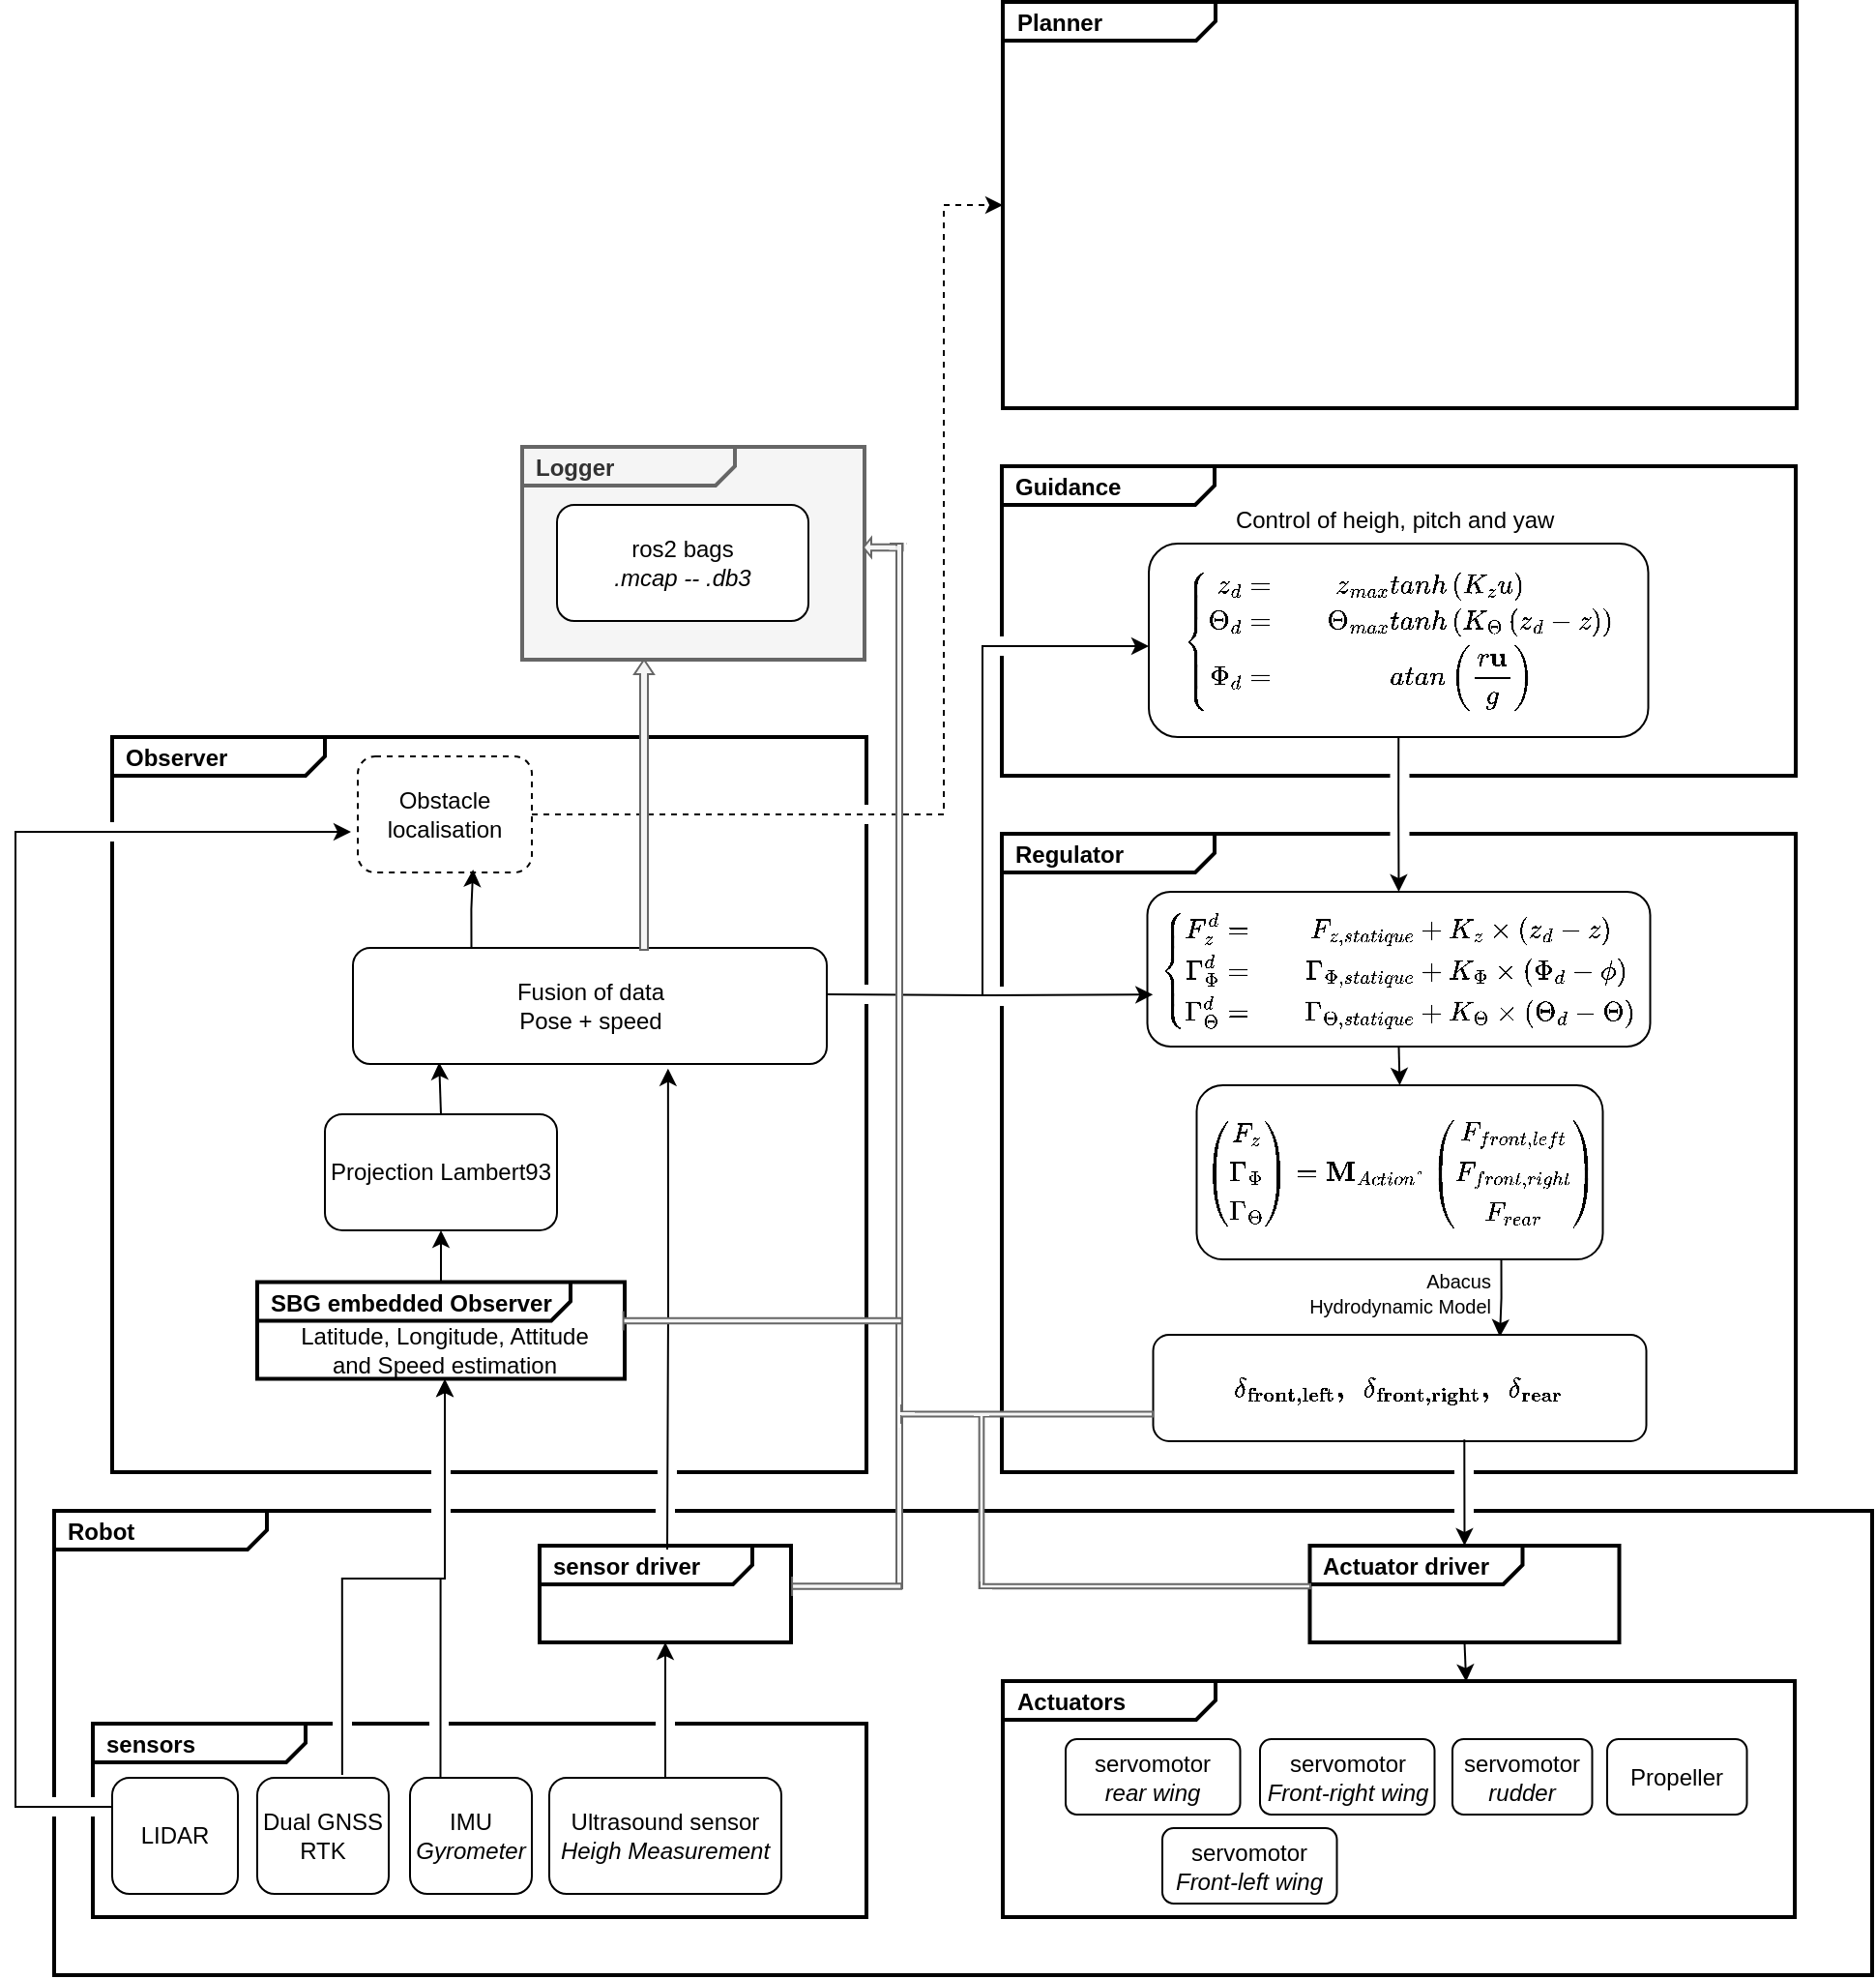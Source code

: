 <mxfile version="23.1.5" type="device">
  <diagram name="Page-1" id="929967ad-93f9-6ef4-fab6-5d389245f69c">
    <mxGraphModel dx="3000.5" dy="1972" grid="1" gridSize="10" guides="1" tooltips="1" connect="1" arrows="1" fold="1" page="1" pageScale="1.5" pageWidth="1169" pageHeight="826" background="none" math="1" shadow="0">
      <root>
        <mxCell id="0" style=";html=1;" />
        <mxCell id="1" style=";html=1;" parent="0" />
        <mxCell id="0AuDwcJIDdCjQ-R97GEU-4" value="&lt;p style=&quot;margin:0px;margin-top:4px;margin-left:7px;text-align:left;&quot;&gt;&lt;b&gt;Observer&lt;/b&gt;&lt;/p&gt;" style="html=1;shape=mxgraph.sysml.package;overflow=fill;labelX=110;strokeWidth=2;align=center;" vertex="1" parent="1">
          <mxGeometry x="-650" y="290" width="390" height="380" as="geometry" />
        </mxCell>
        <mxCell id="0AuDwcJIDdCjQ-R97GEU-57" value="" style="rounded=0;whiteSpace=wrap;html=1;strokeColor=none;" vertex="1" parent="1">
          <mxGeometry x="-666" y="334" width="28" height="10" as="geometry" />
        </mxCell>
        <mxCell id="0AuDwcJIDdCjQ-R97GEU-1" value="&lt;p style=&quot;margin:0px;margin-top:4px;margin-left:7px;text-align:left;&quot;&gt;&lt;b&gt;Logger&lt;/b&gt;&lt;/p&gt;" style="html=1;shape=mxgraph.sysml.package;overflow=fill;labelX=110;strokeWidth=2;align=center;fillColor=#f5f5f5;fontColor=#333333;strokeColor=#666666;" vertex="1" parent="1">
          <mxGeometry x="-438" y="140" width="177" height="110" as="geometry" />
        </mxCell>
        <mxCell id="0AuDwcJIDdCjQ-R97GEU-2" value="&lt;p style=&quot;margin:0px;margin-top:4px;margin-left:7px;text-align:left;&quot;&gt;&lt;b&gt;Guidance&lt;/b&gt;&lt;/p&gt;" style="html=1;shape=mxgraph.sysml.package;overflow=fill;labelX=110;strokeWidth=2;align=center;" vertex="1" parent="1">
          <mxGeometry x="-190" y="150" width="410.5" height="160" as="geometry" />
        </mxCell>
        <mxCell id="0AuDwcJIDdCjQ-R97GEU-3" value="&lt;p style=&quot;margin:0px;margin-top:4px;margin-left:7px;text-align:left;&quot;&gt;&lt;b&gt;Regulator&lt;/b&gt;&lt;/p&gt;" style="html=1;shape=mxgraph.sysml.package;overflow=fill;labelX=110;strokeWidth=2;align=center;" vertex="1" parent="1">
          <mxGeometry x="-190" y="340" width="410.5" height="330" as="geometry" />
        </mxCell>
        <mxCell id="0AuDwcJIDdCjQ-R97GEU-5" value="&lt;p style=&quot;margin:0px;margin-top:4px;margin-left:7px;text-align:left;&quot;&gt;&lt;b&gt;Robot&lt;/b&gt;&lt;/p&gt;" style="html=1;shape=mxgraph.sysml.package;overflow=fill;labelX=110;strokeWidth=2;align=center;" vertex="1" parent="1">
          <mxGeometry x="-680" y="690" width="940" height="240" as="geometry" />
        </mxCell>
        <mxCell id="0AuDwcJIDdCjQ-R97GEU-6" value="&lt;p style=&quot;margin:0px;margin-top:4px;margin-left:7px;text-align:left;&quot;&gt;&lt;b&gt;Actuator driver&lt;/b&gt;&lt;/p&gt;" style="html=1;shape=mxgraph.sysml.package;overflow=fill;labelX=110;strokeWidth=2;align=center;" vertex="1" parent="1">
          <mxGeometry x="-30.75" y="708" width="160" height="50" as="geometry" />
        </mxCell>
        <mxCell id="0AuDwcJIDdCjQ-R97GEU-7" value="&lt;p style=&quot;margin:0px;margin-top:4px;margin-left:7px;text-align:left;&quot;&gt;&lt;b&gt;Actuators&lt;/b&gt;&lt;/p&gt;" style="html=1;shape=mxgraph.sysml.package;overflow=fill;labelX=110;strokeWidth=2;align=center;" vertex="1" parent="1">
          <mxGeometry x="-189.5" y="778" width="409.5" height="122" as="geometry" />
        </mxCell>
        <mxCell id="0AuDwcJIDdCjQ-R97GEU-9" value="&lt;p style=&quot;margin:0px;margin-top:4px;margin-left:7px;text-align:left;&quot;&gt;&lt;b&gt;sensors&lt;/b&gt;&lt;/p&gt;" style="html=1;shape=mxgraph.sysml.package;overflow=fill;labelX=110;strokeWidth=2;align=center;" vertex="1" parent="1">
          <mxGeometry x="-660" y="800" width="400" height="100" as="geometry" />
        </mxCell>
        <mxCell id="0AuDwcJIDdCjQ-R97GEU-10" value="&lt;p style=&quot;margin:0px;margin-top:4px;margin-left:7px;text-align:left;&quot;&gt;&lt;b&gt;sensor driver&lt;/b&gt;&lt;/p&gt;" style="html=1;shape=mxgraph.sysml.package;overflow=fill;labelX=110;strokeWidth=2;align=center;" vertex="1" parent="1">
          <mxGeometry x="-429" y="708" width="130" height="50" as="geometry" />
        </mxCell>
        <mxCell id="0AuDwcJIDdCjQ-R97GEU-12" value="ros2 bags&lt;br&gt;&lt;i&gt;.mcap -- .db3&lt;/i&gt;" style="rounded=1;whiteSpace=wrap;html=1;" vertex="1" parent="1">
          <mxGeometry x="-420" y="170" width="130" height="60" as="geometry" />
        </mxCell>
        <mxCell id="0AuDwcJIDdCjQ-R97GEU-53" style="edgeStyle=orthogonalEdgeStyle;rounded=0;orthogonalLoop=1;jettySize=auto;html=1;exitX=0.5;exitY=0;exitDx=0;exitDy=0;entryX=0.182;entryY=0.987;entryDx=0;entryDy=0;entryPerimeter=0;" edge="1" parent="1" source="0AuDwcJIDdCjQ-R97GEU-13" target="0AuDwcJIDdCjQ-R97GEU-25">
          <mxGeometry relative="1" as="geometry" />
        </mxCell>
        <mxCell id="0AuDwcJIDdCjQ-R97GEU-13" value="Projection Lambert93" style="rounded=1;whiteSpace=wrap;html=1;" vertex="1" parent="1">
          <mxGeometry x="-540" y="485" width="120" height="60" as="geometry" />
        </mxCell>
        <mxCell id="0AuDwcJIDdCjQ-R97GEU-16" style="edgeStyle=orthogonalEdgeStyle;rounded=0;orthogonalLoop=1;jettySize=auto;html=1;exitX=0.5;exitY=1;exitDx=0;exitDy=0;entryX=0.5;entryY=0;entryDx=0;entryDy=0;" edge="1" parent="1" source="0AuDwcJIDdCjQ-R97GEU-14" target="0AuDwcJIDdCjQ-R97GEU-15">
          <mxGeometry relative="1" as="geometry" />
        </mxCell>
        <mxCell id="0AuDwcJIDdCjQ-R97GEU-14" value="$$&lt;br&gt;\left\{\begin{align}&lt;br&gt;F_z^d &amp;amp;= &amp;amp;F_{z,statique} &amp;amp;+ K_z \times (z_d-z) \\&lt;br&gt;\Gamma_{\Phi}^d &amp;amp;= &amp;amp;\Gamma_{\Phi,statique} &amp;amp;+K_{\Phi} \times (\Phi_d-\phi) \\&lt;br&gt;\Gamma_{\Theta}^d &amp;amp;= &amp;amp;\Gamma_{\Theta,statique} &amp;amp;+K_{\Theta} \times (\Theta_d-\Theta) \\&lt;br&gt;\end{align}\right.&lt;br&gt;$$" style="rounded=1;whiteSpace=wrap;html=1;" vertex="1" parent="1">
          <mxGeometry x="-114.75" y="370" width="260" height="80" as="geometry" />
        </mxCell>
        <mxCell id="0AuDwcJIDdCjQ-R97GEU-19" value="" style="edgeStyle=orthogonalEdgeStyle;rounded=0;orthogonalLoop=1;jettySize=auto;html=1;exitX=0.75;exitY=1;exitDx=0;exitDy=0;entryX=0.703;entryY=0.018;entryDx=0;entryDy=0;entryPerimeter=0;" edge="1" parent="1" source="0AuDwcJIDdCjQ-R97GEU-15" target="0AuDwcJIDdCjQ-R97GEU-17">
          <mxGeometry relative="1" as="geometry" />
        </mxCell>
        <mxCell id="0AuDwcJIDdCjQ-R97GEU-15" value="$$&lt;br&gt;\pmatrix{F_z\\\Gamma_{\Phi}\\\Gamma_{\Theta}}&lt;br&gt;=&lt;br&gt;\mathbf{M}_{Action°} \pmatrix{F_{front,left}\\F_{front,right}\\F_{rear}}&lt;br&gt;$$" style="rounded=1;whiteSpace=wrap;html=1;" vertex="1" parent="1">
          <mxGeometry x="-89.25" y="470" width="210" height="90" as="geometry" />
        </mxCell>
        <mxCell id="0AuDwcJIDdCjQ-R97GEU-17" value="$$ \mathbf{\delta_{front,left} , \ \ \delta_{front,right} ,&amp;nbsp; &amp;nbsp;\ \ \delta_{rear}} $$" style="rounded=1;whiteSpace=wrap;html=1;fontStyle=1" vertex="1" parent="1">
          <mxGeometry x="-111.75" y="599" width="255" height="55" as="geometry" />
        </mxCell>
        <mxCell id="0AuDwcJIDdCjQ-R97GEU-20" value="&lt;font style=&quot;font-size: 10px;&quot;&gt;Abacus&lt;br&gt;&lt;div style=&quot;&quot;&gt;&lt;span style=&quot;background-color: initial;&quot;&gt;Hydrodynamic Model&lt;/span&gt;&lt;/div&gt;&lt;/font&gt;" style="text;html=1;align=right;verticalAlign=middle;whiteSpace=wrap;rounded=0;" vertex="1" parent="1">
          <mxGeometry x="-54.25" y="562" width="119.25" height="30" as="geometry" />
        </mxCell>
        <mxCell id="0AuDwcJIDdCjQ-R97GEU-21" value="$$&lt;br&gt;\left\{\begin{align}&lt;br&gt;z_d &amp;amp;= &amp;amp;z_{max} &amp;amp;\mathcal{tanh}\left(K_z u\right) \\&lt;br&gt;\Theta_d &amp;amp;= &amp;amp;\Theta_{max} &amp;amp;\mathcal{tanh}\left(K_{\Theta} \left(z_d-z\right)\right)\\&lt;br&gt;\Phi_d &amp;amp;=&amp;amp; &amp;amp; \mathcal{atan}\left(\frac{r\mathbf{u}&lt;br&gt;}{g}\right)&lt;br&gt;\end{align}\right.&lt;br&gt;$$" style="rounded=1;whiteSpace=wrap;html=1;" vertex="1" parent="1">
          <mxGeometry x="-114" y="190" width="258.25" height="100" as="geometry" />
        </mxCell>
        <mxCell id="0AuDwcJIDdCjQ-R97GEU-23" value="Control of heigh, pitch and yaw&amp;nbsp;&lt;div&gt;&lt;br/&gt;&lt;/div&gt;" style="text;html=1;align=center;verticalAlign=middle;whiteSpace=wrap;rounded=0;" vertex="1" parent="1">
          <mxGeometry x="-120" y="180" width="270" height="10" as="geometry" />
        </mxCell>
        <mxCell id="0AuDwcJIDdCjQ-R97GEU-24" value="&lt;p style=&quot;margin:0px;margin-top:4px;margin-left:7px;text-align:left;&quot;&gt;&lt;b&gt;Planner&lt;/b&gt;&lt;/p&gt;" style="html=1;shape=mxgraph.sysml.package;overflow=fill;labelX=110;strokeWidth=2;align=center;" vertex="1" parent="1">
          <mxGeometry x="-189.5" y="-90" width="410.5" height="210" as="geometry" />
        </mxCell>
        <mxCell id="0AuDwcJIDdCjQ-R97GEU-25" value="Fusion of data&lt;br&gt;Pose + speed" style="rounded=1;whiteSpace=wrap;html=1;" vertex="1" parent="1">
          <mxGeometry x="-525.5" y="399" width="245" height="60" as="geometry" />
        </mxCell>
        <mxCell id="0AuDwcJIDdCjQ-R97GEU-26" value="Dual GNSS&lt;br&gt;RTK" style="rounded=1;whiteSpace=wrap;html=1;" vertex="1" parent="1">
          <mxGeometry x="-575" y="828" width="68" height="60" as="geometry" />
        </mxCell>
        <mxCell id="0AuDwcJIDdCjQ-R97GEU-27" value="IMU&lt;br&gt;&lt;i&gt;Gyrometer&lt;/i&gt;" style="rounded=1;whiteSpace=wrap;html=1;" vertex="1" parent="1">
          <mxGeometry x="-496" y="828" width="63" height="60" as="geometry" />
        </mxCell>
        <mxCell id="0AuDwcJIDdCjQ-R97GEU-28" value="Ultrasound sensor&lt;br&gt;&lt;i&gt;Heigh Measurement&lt;/i&gt;" style="rounded=1;whiteSpace=wrap;html=1;" vertex="1" parent="1">
          <mxGeometry x="-424" y="828" width="120" height="60" as="geometry" />
        </mxCell>
        <mxCell id="0AuDwcJIDdCjQ-R97GEU-31" value="LIDAR" style="rounded=1;whiteSpace=wrap;html=1;" vertex="1" parent="1">
          <mxGeometry x="-650" y="828" width="65" height="60" as="geometry" />
        </mxCell>
        <mxCell id="0AuDwcJIDdCjQ-R97GEU-33" value="Obstacle localisation" style="rounded=1;whiteSpace=wrap;html=1;dashed=1;" vertex="1" parent="1">
          <mxGeometry x="-523" y="300" width="90" height="60" as="geometry" />
        </mxCell>
        <mxCell id="0AuDwcJIDdCjQ-R97GEU-47" style="edgeStyle=orthogonalEdgeStyle;rounded=0;orthogonalLoop=1;jettySize=auto;html=1;exitX=0.5;exitY=0;exitDx=0;exitDy=0;exitPerimeter=0;entryX=0.5;entryY=1;entryDx=0;entryDy=0;" edge="1" parent="1" source="0AuDwcJIDdCjQ-R97GEU-42" target="0AuDwcJIDdCjQ-R97GEU-13">
          <mxGeometry relative="1" as="geometry" />
        </mxCell>
        <mxCell id="0AuDwcJIDdCjQ-R97GEU-42" value="&lt;p style=&quot;margin:0px;margin-top:4px;margin-left:7px;text-align:left;&quot;&gt;&lt;b&gt;SBG embedded Observer&lt;/b&gt;&lt;/p&gt;" style="html=1;shape=mxgraph.sysml.package;overflow=fill;labelX=162.5;strokeWidth=2;align=center;" vertex="1" parent="1">
          <mxGeometry x="-575" y="571.75" width="190" height="50" as="geometry" />
        </mxCell>
        <mxCell id="0AuDwcJIDdCjQ-R97GEU-43" value="Latitude, Longitude, Attitude and Speed estimation" style="text;html=1;align=center;verticalAlign=middle;whiteSpace=wrap;rounded=0;" vertex="1" parent="1">
          <mxGeometry x="-563" y="592" width="170" height="30" as="geometry" />
        </mxCell>
        <mxCell id="0AuDwcJIDdCjQ-R97GEU-59" value="" style="rounded=0;whiteSpace=wrap;html=1;strokeColor=none;" vertex="1" parent="1">
          <mxGeometry x="-690" y="838" width="32" height="10" as="geometry" />
        </mxCell>
        <mxCell id="0AuDwcJIDdCjQ-R97GEU-55" style="edgeStyle=orthogonalEdgeStyle;rounded=0;orthogonalLoop=1;jettySize=auto;html=1;exitX=0;exitY=0.25;exitDx=0;exitDy=0;entryX=-0.039;entryY=0.65;entryDx=0;entryDy=0;entryPerimeter=0;" edge="1" parent="1" source="0AuDwcJIDdCjQ-R97GEU-31" target="0AuDwcJIDdCjQ-R97GEU-33">
          <mxGeometry relative="1" as="geometry">
            <Array as="points">
              <mxPoint x="-700" y="843" />
              <mxPoint x="-700" y="339" />
            </Array>
          </mxGeometry>
        </mxCell>
        <mxCell id="0AuDwcJIDdCjQ-R97GEU-61" value="" style="rounded=0;whiteSpace=wrap;html=1;strokeColor=none;" vertex="1" parent="1">
          <mxGeometry x="-536" y="796" width="10" height="10" as="geometry" />
        </mxCell>
        <mxCell id="0AuDwcJIDdCjQ-R97GEU-52" style="edgeStyle=orthogonalEdgeStyle;rounded=0;orthogonalLoop=1;jettySize=auto;html=1;exitX=0.646;exitY=-0.024;exitDx=0;exitDy=0;entryX=0.5;entryY=1;entryDx=0;entryDy=0;exitPerimeter=0;" edge="1" parent="1" source="0AuDwcJIDdCjQ-R97GEU-26" target="0AuDwcJIDdCjQ-R97GEU-43">
          <mxGeometry relative="1" as="geometry" />
        </mxCell>
        <mxCell id="0AuDwcJIDdCjQ-R97GEU-62" value="" style="rounded=0;whiteSpace=wrap;html=1;strokeColor=none;" vertex="1" parent="1">
          <mxGeometry x="-486" y="795" width="10" height="10" as="geometry" />
        </mxCell>
        <mxCell id="0AuDwcJIDdCjQ-R97GEU-63" value="" style="rounded=0;whiteSpace=wrap;html=1;strokeColor=none;" vertex="1" parent="1">
          <mxGeometry x="-369" y="795" width="10" height="10" as="geometry" />
        </mxCell>
        <mxCell id="0AuDwcJIDdCjQ-R97GEU-54" style="edgeStyle=orthogonalEdgeStyle;rounded=0;orthogonalLoop=1;jettySize=auto;html=1;entryX=0.5;entryY=1;entryDx=0;entryDy=0;entryPerimeter=0;exitX=0.5;exitY=0;exitDx=0;exitDy=0;" edge="1" parent="1" source="0AuDwcJIDdCjQ-R97GEU-28" target="0AuDwcJIDdCjQ-R97GEU-10">
          <mxGeometry relative="1" as="geometry">
            <mxPoint x="-300" y="830" as="sourcePoint" />
          </mxGeometry>
        </mxCell>
        <mxCell id="0AuDwcJIDdCjQ-R97GEU-64" value="" style="rounded=0;whiteSpace=wrap;html=1;strokeColor=none;" vertex="1" parent="1">
          <mxGeometry x="-369" y="686" width="10" height="10" as="geometry" />
        </mxCell>
        <mxCell id="0AuDwcJIDdCjQ-R97GEU-65" value="" style="rounded=0;whiteSpace=wrap;html=1;strokeColor=none;" vertex="1" parent="1">
          <mxGeometry x="-485" y="686" width="10" height="10" as="geometry" />
        </mxCell>
        <mxCell id="0AuDwcJIDdCjQ-R97GEU-67" value="" style="rounded=0;whiteSpace=wrap;html=1;strokeColor=none;" vertex="1" parent="1">
          <mxGeometry x="-368" y="664" width="10" height="10" as="geometry" />
        </mxCell>
        <mxCell id="0AuDwcJIDdCjQ-R97GEU-35" style="edgeStyle=orthogonalEdgeStyle;rounded=0;orthogonalLoop=1;jettySize=auto;html=1;entryX=0.665;entryY=1.039;entryDx=0;entryDy=0;entryPerimeter=0;" edge="1" parent="1" target="0AuDwcJIDdCjQ-R97GEU-25">
          <mxGeometry relative="1" as="geometry">
            <mxPoint x="-363" y="710" as="sourcePoint" />
            <mxPoint x="-300" y="510" as="targetPoint" />
          </mxGeometry>
        </mxCell>
        <mxCell id="0AuDwcJIDdCjQ-R97GEU-68" value="" style="rounded=0;whiteSpace=wrap;html=1;strokeColor=none;" vertex="1" parent="1">
          <mxGeometry x="-485" y="666" width="10" height="10" as="geometry" />
        </mxCell>
        <mxCell id="0AuDwcJIDdCjQ-R97GEU-50" style="edgeStyle=orthogonalEdgeStyle;rounded=0;orthogonalLoop=1;jettySize=auto;html=1;exitX=0.25;exitY=0;exitDx=0;exitDy=0;entryX=0.5;entryY=1;entryDx=0;entryDy=0;" edge="1" parent="1" source="0AuDwcJIDdCjQ-R97GEU-27" target="0AuDwcJIDdCjQ-R97GEU-43">
          <mxGeometry relative="1" as="geometry" />
        </mxCell>
        <mxCell id="0AuDwcJIDdCjQ-R97GEU-69" value="" style="rounded=0;whiteSpace=wrap;html=1;strokeColor=none;" vertex="1" parent="1">
          <mxGeometry x="-265" y="418" width="10" height="10" as="geometry" />
        </mxCell>
        <mxCell id="0AuDwcJIDdCjQ-R97GEU-70" value="" style="rounded=0;whiteSpace=wrap;html=1;strokeColor=none;" vertex="1" parent="1">
          <mxGeometry x="-196" y="419" width="10" height="10" as="geometry" />
        </mxCell>
        <mxCell id="0AuDwcJIDdCjQ-R97GEU-71" value="" style="rounded=0;whiteSpace=wrap;html=1;strokeColor=none;" vertex="1" parent="1">
          <mxGeometry x="-195" y="238" width="10" height="10" as="geometry" />
        </mxCell>
        <mxCell id="0AuDwcJIDdCjQ-R97GEU-72" value="" style="rounded=0;whiteSpace=wrap;html=1;strokeColor=none;" vertex="1" parent="1">
          <mxGeometry x="-185" y="237" width="10" height="10" as="geometry" />
        </mxCell>
        <mxCell id="0AuDwcJIDdCjQ-R97GEU-74" value="" style="rounded=0;whiteSpace=wrap;html=1;strokeColor=none;" vertex="1" parent="1">
          <mxGeometry x="10.75" y="306" width="10" height="10" as="geometry" />
        </mxCell>
        <mxCell id="0AuDwcJIDdCjQ-R97GEU-75" value="" style="rounded=0;whiteSpace=wrap;html=1;strokeColor=none;" vertex="1" parent="1">
          <mxGeometry x="10.75" y="333" width="10" height="10" as="geometry" />
        </mxCell>
        <mxCell id="0AuDwcJIDdCjQ-R97GEU-56" style="edgeStyle=orthogonalEdgeStyle;rounded=0;orthogonalLoop=1;jettySize=auto;html=1;exitX=0.5;exitY=1;exitDx=0;exitDy=0;entryX=0.5;entryY=0;entryDx=0;entryDy=0;" edge="1" parent="1" source="0AuDwcJIDdCjQ-R97GEU-21" target="0AuDwcJIDdCjQ-R97GEU-14">
          <mxGeometry relative="1" as="geometry" />
        </mxCell>
        <mxCell id="0AuDwcJIDdCjQ-R97GEU-77" value="servomotor&lt;br&gt;&lt;i&gt;Front-right wing&lt;/i&gt;" style="rounded=1;whiteSpace=wrap;html=1;" vertex="1" parent="1">
          <mxGeometry x="-56.5" y="808" width="90.25" height="39" as="geometry" />
        </mxCell>
        <mxCell id="0AuDwcJIDdCjQ-R97GEU-79" value="servomotor&lt;br&gt;&lt;i&gt;rudder&lt;/i&gt;" style="rounded=1;whiteSpace=wrap;html=1;" vertex="1" parent="1">
          <mxGeometry x="43" y="808" width="72.25" height="39" as="geometry" />
        </mxCell>
        <mxCell id="0AuDwcJIDdCjQ-R97GEU-83" value="Propeller" style="rounded=1;whiteSpace=wrap;html=1;" vertex="1" parent="1">
          <mxGeometry x="123" y="808" width="72.25" height="39" as="geometry" />
        </mxCell>
        <mxCell id="0AuDwcJIDdCjQ-R97GEU-84" value="servomotor&lt;br style=&quot;border-color: var(--border-color);&quot;&gt;&lt;i style=&quot;border-color: var(--border-color);&quot;&gt;rear wing&lt;/i&gt;" style="rounded=1;whiteSpace=wrap;html=1;" vertex="1" parent="1">
          <mxGeometry x="-157" y="808" width="90.25" height="39" as="geometry" />
        </mxCell>
        <mxCell id="0AuDwcJIDdCjQ-R97GEU-85" value="servomotor&lt;br style=&quot;border-color: var(--border-color);&quot;&gt;&lt;i style=&quot;border-color: var(--border-color);&quot;&gt;Front-left wing&lt;/i&gt;" style="rounded=1;whiteSpace=wrap;html=1;" vertex="1" parent="1">
          <mxGeometry x="-107" y="854" width="90.25" height="39" as="geometry" />
        </mxCell>
        <mxCell id="0AuDwcJIDdCjQ-R97GEU-93" value="" style="rounded=0;whiteSpace=wrap;html=1;strokeColor=none;" vertex="1" parent="1">
          <mxGeometry x="44" y="664" width="10" height="10" as="geometry" />
        </mxCell>
        <mxCell id="0AuDwcJIDdCjQ-R97GEU-95" value="" style="rounded=0;whiteSpace=wrap;html=1;strokeColor=none;" vertex="1" parent="1">
          <mxGeometry x="44" y="686" width="10" height="10" as="geometry" />
        </mxCell>
        <mxCell id="0AuDwcJIDdCjQ-R97GEU-92" style="edgeStyle=orthogonalEdgeStyle;rounded=0;orthogonalLoop=1;jettySize=auto;html=1;exitX=0.631;exitY=0.983;exitDx=0;exitDy=0;entryX=0.5;entryY=0;entryDx=0;entryDy=0;entryPerimeter=0;exitPerimeter=0;" edge="1" parent="1" source="0AuDwcJIDdCjQ-R97GEU-17" target="0AuDwcJIDdCjQ-R97GEU-6">
          <mxGeometry relative="1" as="geometry" />
        </mxCell>
        <mxCell id="0AuDwcJIDdCjQ-R97GEU-97" value="" style="rounded=0;whiteSpace=wrap;html=1;strokeColor=none;" vertex="1" parent="1">
          <mxGeometry x="-265" y="325" width="10" height="10" as="geometry" />
        </mxCell>
        <mxCell id="0AuDwcJIDdCjQ-R97GEU-96" style="edgeStyle=orthogonalEdgeStyle;rounded=0;orthogonalLoop=1;jettySize=auto;html=1;exitX=1;exitY=0.5;exitDx=0;exitDy=0;entryX=0;entryY=0.5;entryDx=0;entryDy=0;entryPerimeter=0;dashed=1;" edge="1" parent="1" source="0AuDwcJIDdCjQ-R97GEU-33" target="0AuDwcJIDdCjQ-R97GEU-24">
          <mxGeometry relative="1" as="geometry">
            <Array as="points">
              <mxPoint x="-220" y="330" />
              <mxPoint x="-220" y="15" />
            </Array>
          </mxGeometry>
        </mxCell>
        <mxCell id="0AuDwcJIDdCjQ-R97GEU-98" value="" style="endArrow=classic;html=1;rounded=0;entryX=0;entryY=0.5;entryDx=0;entryDy=0;" edge="1" parent="1">
          <mxGeometry width="50" height="50" relative="1" as="geometry">
            <mxPoint x="-200" y="423" as="sourcePoint" />
            <mxPoint x="-114" y="243" as="targetPoint" />
            <Array as="points">
              <mxPoint x="-200" y="243" />
            </Array>
          </mxGeometry>
        </mxCell>
        <mxCell id="0AuDwcJIDdCjQ-R97GEU-102" style="edgeStyle=orthogonalEdgeStyle;rounded=0;orthogonalLoop=1;jettySize=auto;html=1;exitX=1;exitY=0.25;exitDx=0;exitDy=0;entryX=0.011;entryY=0.352;entryDx=0;entryDy=0;entryPerimeter=0;" edge="1" parent="1">
          <mxGeometry relative="1" as="geometry">
            <mxPoint x="-280.5" y="423" as="sourcePoint" />
            <mxPoint x="-111.89" y="423.16" as="targetPoint" />
          </mxGeometry>
        </mxCell>
        <mxCell id="0AuDwcJIDdCjQ-R97GEU-104" style="edgeStyle=orthogonalEdgeStyle;rounded=0;orthogonalLoop=1;jettySize=auto;html=1;exitX=0.25;exitY=0;exitDx=0;exitDy=0;entryX=0.662;entryY=0.975;entryDx=0;entryDy=0;entryPerimeter=0;" edge="1" parent="1" source="0AuDwcJIDdCjQ-R97GEU-25" target="0AuDwcJIDdCjQ-R97GEU-33">
          <mxGeometry relative="1" as="geometry" />
        </mxCell>
        <mxCell id="0AuDwcJIDdCjQ-R97GEU-109" value="" style="shape=singleArrow;direction=north;whiteSpace=wrap;html=1;arrowWidth=0.402;arrowSize=0.05;fillColor=#f5f5f5;fontColor=#333333;strokeColor=#666666;" vertex="1" parent="1">
          <mxGeometry x="-380" y="250" width="10" height="150" as="geometry" />
        </mxCell>
        <mxCell id="0AuDwcJIDdCjQ-R97GEU-110" value="" style="shape=singleArrow;direction=north;whiteSpace=wrap;html=1;arrowWidth=0.325;arrowSize=0.19;rotation=-90;fillColor=#f5f5f5;fontColor=#333333;strokeColor=#666666;" vertex="1" parent="1">
          <mxGeometry x="-256" y="181.5" width="10" height="21" as="geometry" />
        </mxCell>
        <mxCell id="0AuDwcJIDdCjQ-R97GEU-114" value="" style="shape=singleArrow;direction=north;whiteSpace=wrap;html=1;arrowWidth=0.3;arrowSize=0;fillColor=#f5f5f5;fontColor=#333333;strokeColor=#666666;" vertex="1" parent="1">
          <mxGeometry x="-248" y="190" width="10" height="540" as="geometry" />
        </mxCell>
        <mxCell id="0AuDwcJIDdCjQ-R97GEU-115" value="" style="shape=singleArrow;direction=north;whiteSpace=wrap;html=1;arrowWidth=0.255;arrowSize=0;rotation=-90;fillColor=#f5f5f5;fontColor=#333333;strokeColor=#666666;" vertex="1" parent="1">
          <mxGeometry x="-182.25" y="574.75" width="10" height="130.5" as="geometry" />
        </mxCell>
        <mxCell id="0AuDwcJIDdCjQ-R97GEU-116" value="" style="shape=singleArrow;direction=north;whiteSpace=wrap;html=1;arrowWidth=0.466;arrowSize=0;fillColor=#f5f5f5;fontColor=#333333;strokeColor=#666666;" vertex="1" parent="1">
          <mxGeometry x="-203" y="640" width="5" height="90" as="geometry" />
        </mxCell>
        <mxCell id="0AuDwcJIDdCjQ-R97GEU-117" value="" style="shape=singleArrow;direction=north;whiteSpace=wrap;html=1;arrowWidth=0.466;arrowSize=0;rotation=-90;fillColor=#f5f5f5;fontColor=#333333;strokeColor=#666666;" vertex="1" parent="1">
          <mxGeometry x="-118.5" y="643.5" width="5" height="171" as="geometry" />
        </mxCell>
        <mxCell id="0AuDwcJIDdCjQ-R97GEU-118" value="" style="rounded=0;whiteSpace=wrap;html=1;strokeColor=none;rotation=-90;fillColor=#f5f5f5;fontColor=#333333;" vertex="1" parent="1">
          <mxGeometry x="-246" y="190" width="1" height="5.5" as="geometry" />
        </mxCell>
        <mxCell id="0AuDwcJIDdCjQ-R97GEU-119" value="" style="rounded=0;whiteSpace=wrap;html=1;strokeColor=none;" vertex="1" parent="1">
          <mxGeometry x="-250" y="183" width="8" height="1" as="geometry" />
        </mxCell>
        <mxCell id="0AuDwcJIDdCjQ-R97GEU-121" value="" style="rounded=0;whiteSpace=wrap;html=1;strokeColor=none;" vertex="1" parent="1">
          <mxGeometry x="-250" y="183" width="8" height="1" as="geometry" />
        </mxCell>
        <mxCell id="0AuDwcJIDdCjQ-R97GEU-122" value="" style="rounded=0;whiteSpace=wrap;html=1;strokeColor=none;fillColor=#f5f5f5;fontColor=#333333;" vertex="1" parent="1">
          <mxGeometry x="-243" y="639" width="8" height="1" as="geometry" />
        </mxCell>
        <mxCell id="0AuDwcJIDdCjQ-R97GEU-123" value="" style="rounded=0;whiteSpace=wrap;html=1;strokeColor=none;fillColor=#f5f5f5;fontColor=#333333;" vertex="1" parent="1">
          <mxGeometry x="-243" y="639.5" width="8" height="1" as="geometry" />
        </mxCell>
        <mxCell id="0AuDwcJIDdCjQ-R97GEU-124" value="" style="rounded=0;whiteSpace=wrap;html=1;strokeColor=none;rotation=-90;" vertex="1" parent="1">
          <mxGeometry x="-251" y="638.5" width="16" height="1" as="geometry" />
        </mxCell>
        <mxCell id="0AuDwcJIDdCjQ-R97GEU-125" value="" style="rounded=0;whiteSpace=wrap;html=1;strokeColor=none;fillColor=#f5f5f5;fontColor=#333333;" vertex="1" parent="1">
          <mxGeometry x="-204.5" y="640" width="8" height="1" as="geometry" />
        </mxCell>
        <mxCell id="0AuDwcJIDdCjQ-R97GEU-126" value="" style="rounded=0;whiteSpace=wrap;html=1;strokeColor=none;fillColor=#f5f5f5;fontColor=#333333;" vertex="1" parent="1">
          <mxGeometry x="-204.5" y="639.5" width="8" height="1" as="geometry" />
        </mxCell>
        <mxCell id="0AuDwcJIDdCjQ-R97GEU-127" value="" style="rounded=0;whiteSpace=wrap;html=1;strokeColor=none;rotation=-90;fillColor=#f5f5f5;fontColor=#333333;" vertex="1" parent="1">
          <mxGeometry x="-204.5" y="724.5" width="8" height="1" as="geometry" />
        </mxCell>
        <mxCell id="0AuDwcJIDdCjQ-R97GEU-128" value="" style="rounded=0;whiteSpace=wrap;html=1;strokeColor=none;rotation=-180;" vertex="1" parent="1">
          <mxGeometry x="-203" y="730.5" width="8" height="1.5" as="geometry" />
        </mxCell>
        <mxCell id="0AuDwcJIDdCjQ-R97GEU-131" value="" style="rounded=0;whiteSpace=wrap;html=1;strokeColor=none;rotation=-90;fillColor=#f5f5f5;fontColor=#333333;" vertex="1" parent="1">
          <mxGeometry x="-246" y="189" width="1" height="5.5" as="geometry" />
        </mxCell>
        <mxCell id="0AuDwcJIDdCjQ-R97GEU-132" value="" style="rounded=0;whiteSpace=wrap;html=1;strokeColor=none;rotation=-90;" vertex="1" parent="1">
          <mxGeometry x="-246.43" y="193.2" width="12.75" height="1.37" as="geometry" />
        </mxCell>
        <mxCell id="0AuDwcJIDdCjQ-R97GEU-134" style="edgeStyle=orthogonalEdgeStyle;rounded=0;orthogonalLoop=1;jettySize=auto;html=1;exitX=0.5;exitY=1;exitDx=0;exitDy=0;exitPerimeter=0;entryX=0.585;entryY=0.002;entryDx=0;entryDy=0;entryPerimeter=0;" edge="1" parent="1" source="0AuDwcJIDdCjQ-R97GEU-6" target="0AuDwcJIDdCjQ-R97GEU-7">
          <mxGeometry relative="1" as="geometry" />
        </mxCell>
        <mxCell id="0AuDwcJIDdCjQ-R97GEU-136" value="" style="shape=singleArrow;direction=north;whiteSpace=wrap;html=1;arrowWidth=0.277;arrowSize=0;rotation=-90;fillColor=#f5f5f5;fontColor=#333333;strokeColor=#666666;" vertex="1" parent="1">
          <mxGeometry x="-275.17" y="700.7" width="10" height="56.59" as="geometry" />
        </mxCell>
        <mxCell id="0AuDwcJIDdCjQ-R97GEU-138" value="" style="rounded=0;whiteSpace=wrap;html=1;strokeColor=none;rotation=-90;" vertex="1" parent="1">
          <mxGeometry x="-245" y="194.13" width="12.75" height="1.37" as="geometry" />
        </mxCell>
        <mxCell id="0AuDwcJIDdCjQ-R97GEU-139" value="" style="shape=singleArrow;direction=north;whiteSpace=wrap;html=1;arrowWidth=0.277;arrowSize=0;rotation=-90;fillColor=#f5f5f5;fontColor=#333333;strokeColor=#666666;" vertex="1" parent="1">
          <mxGeometry x="-318.7" y="519.7" width="10" height="144" as="geometry" />
        </mxCell>
      </root>
    </mxGraphModel>
  </diagram>
</mxfile>
